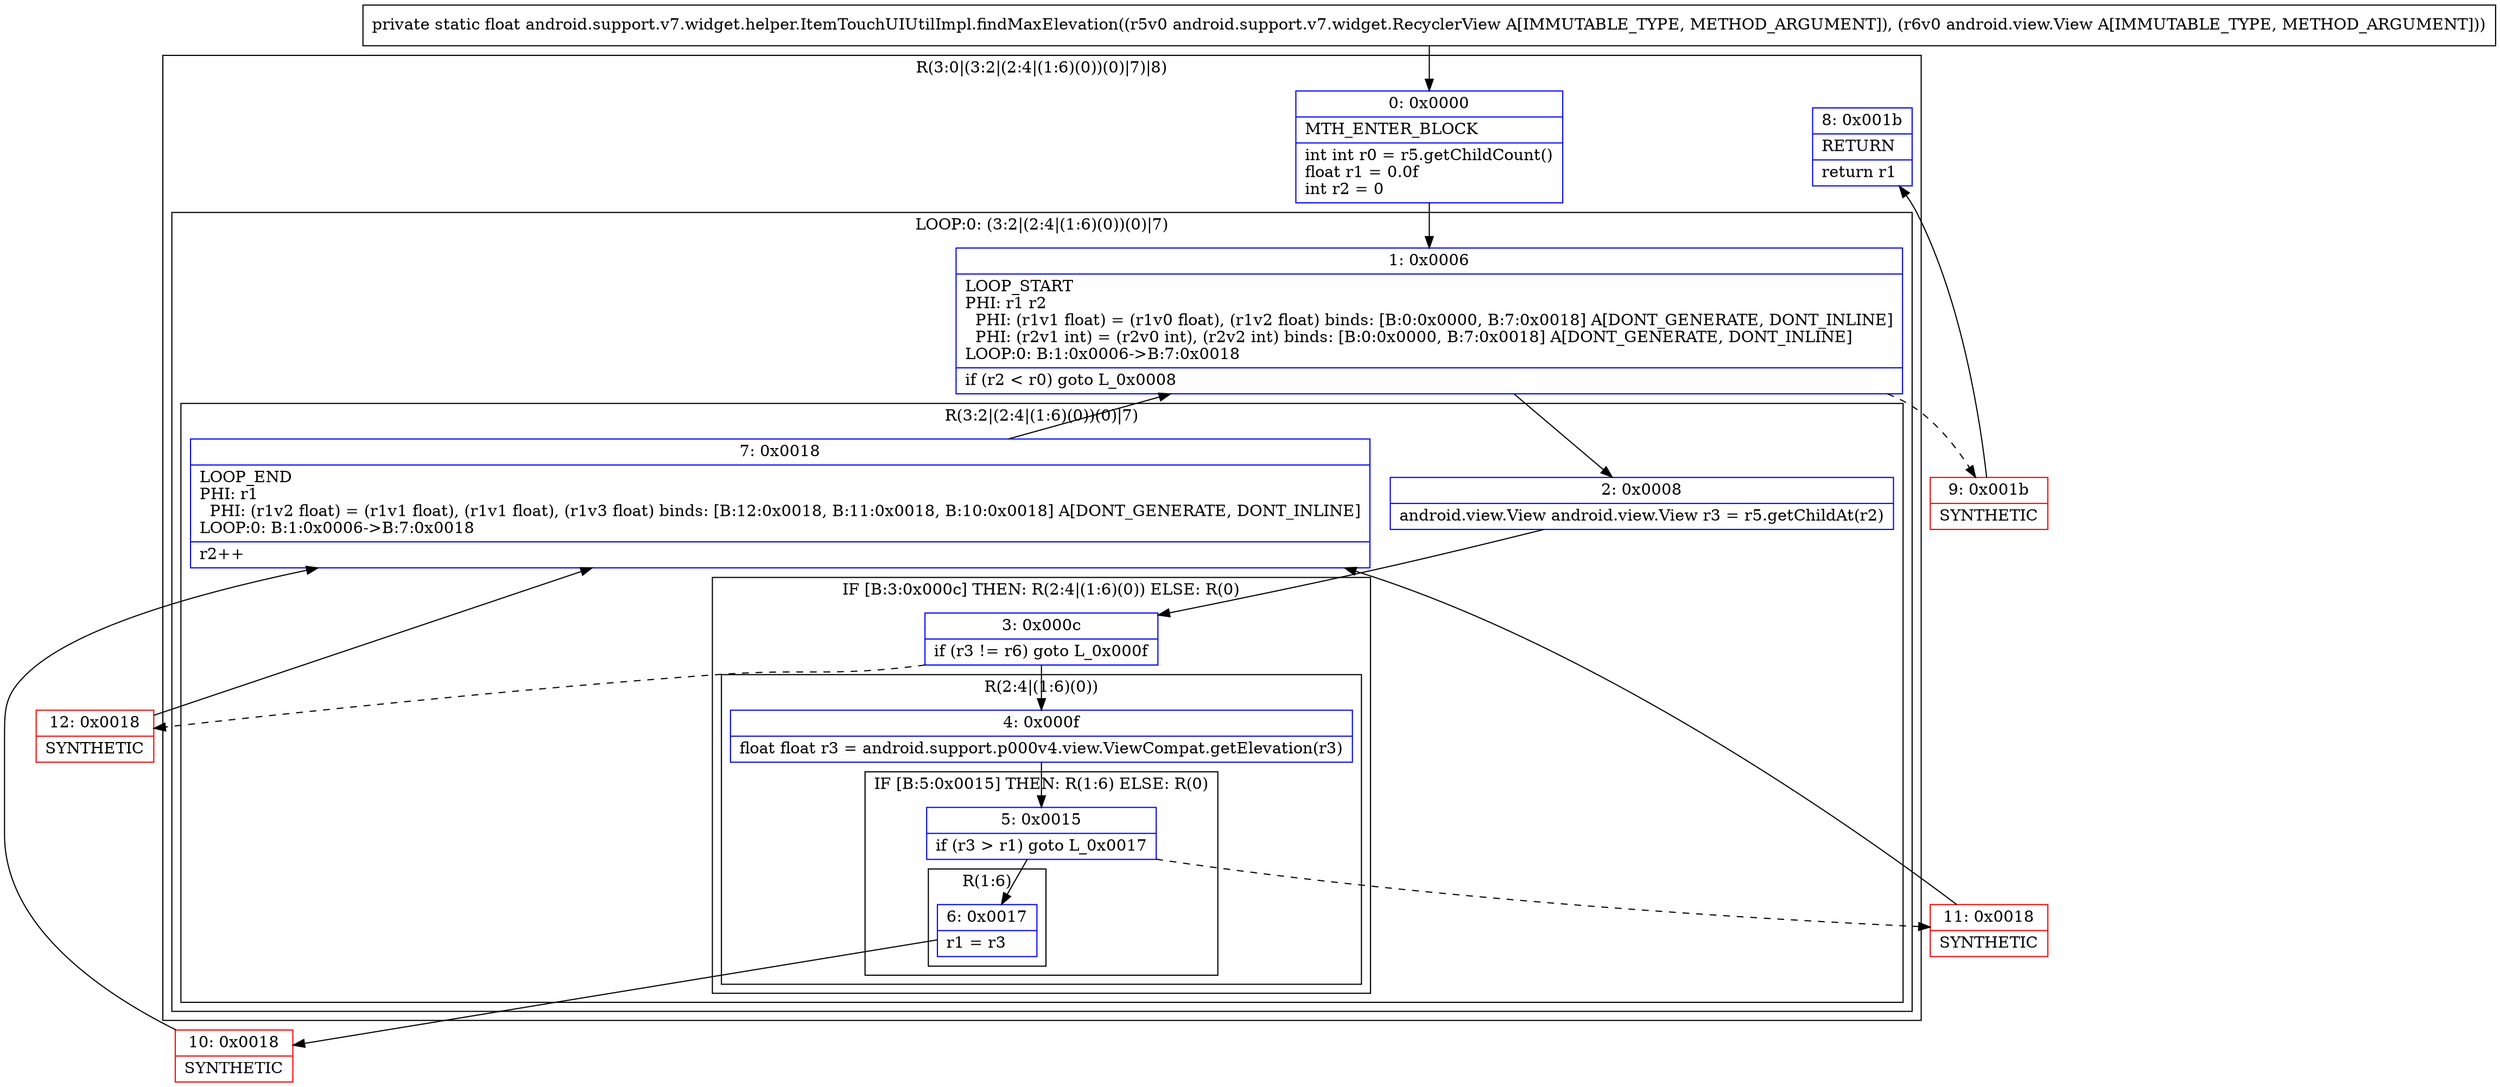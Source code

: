 digraph "CFG forandroid.support.v7.widget.helper.ItemTouchUIUtilImpl.findMaxElevation(Landroid\/support\/v7\/widget\/RecyclerView;Landroid\/view\/View;)F" {
subgraph cluster_Region_914337991 {
label = "R(3:0|(3:2|(2:4|(1:6)(0))(0)|7)|8)";
node [shape=record,color=blue];
Node_0 [shape=record,label="{0\:\ 0x0000|MTH_ENTER_BLOCK\l|int int r0 = r5.getChildCount()\lfloat r1 = 0.0f\lint r2 = 0\l}"];
subgraph cluster_LoopRegion_1128495268 {
label = "LOOP:0: (3:2|(2:4|(1:6)(0))(0)|7)";
node [shape=record,color=blue];
Node_1 [shape=record,label="{1\:\ 0x0006|LOOP_START\lPHI: r1 r2 \l  PHI: (r1v1 float) = (r1v0 float), (r1v2 float) binds: [B:0:0x0000, B:7:0x0018] A[DONT_GENERATE, DONT_INLINE]\l  PHI: (r2v1 int) = (r2v0 int), (r2v2 int) binds: [B:0:0x0000, B:7:0x0018] A[DONT_GENERATE, DONT_INLINE]\lLOOP:0: B:1:0x0006\-\>B:7:0x0018\l|if (r2 \< r0) goto L_0x0008\l}"];
subgraph cluster_Region_1194931890 {
label = "R(3:2|(2:4|(1:6)(0))(0)|7)";
node [shape=record,color=blue];
Node_2 [shape=record,label="{2\:\ 0x0008|android.view.View android.view.View r3 = r5.getChildAt(r2)\l}"];
subgraph cluster_IfRegion_526901417 {
label = "IF [B:3:0x000c] THEN: R(2:4|(1:6)(0)) ELSE: R(0)";
node [shape=record,color=blue];
Node_3 [shape=record,label="{3\:\ 0x000c|if (r3 != r6) goto L_0x000f\l}"];
subgraph cluster_Region_1294471939 {
label = "R(2:4|(1:6)(0))";
node [shape=record,color=blue];
Node_4 [shape=record,label="{4\:\ 0x000f|float float r3 = android.support.p000v4.view.ViewCompat.getElevation(r3)\l}"];
subgraph cluster_IfRegion_202069628 {
label = "IF [B:5:0x0015] THEN: R(1:6) ELSE: R(0)";
node [shape=record,color=blue];
Node_5 [shape=record,label="{5\:\ 0x0015|if (r3 \> r1) goto L_0x0017\l}"];
subgraph cluster_Region_1395664315 {
label = "R(1:6)";
node [shape=record,color=blue];
Node_6 [shape=record,label="{6\:\ 0x0017|r1 = r3\l}"];
}
subgraph cluster_Region_1330434846 {
label = "R(0)";
node [shape=record,color=blue];
}
}
}
subgraph cluster_Region_821662521 {
label = "R(0)";
node [shape=record,color=blue];
}
}
Node_7 [shape=record,label="{7\:\ 0x0018|LOOP_END\lPHI: r1 \l  PHI: (r1v2 float) = (r1v1 float), (r1v1 float), (r1v3 float) binds: [B:12:0x0018, B:11:0x0018, B:10:0x0018] A[DONT_GENERATE, DONT_INLINE]\lLOOP:0: B:1:0x0006\-\>B:7:0x0018\l|r2++\l}"];
}
}
Node_8 [shape=record,label="{8\:\ 0x001b|RETURN\l|return r1\l}"];
}
Node_9 [shape=record,color=red,label="{9\:\ 0x001b|SYNTHETIC\l}"];
Node_10 [shape=record,color=red,label="{10\:\ 0x0018|SYNTHETIC\l}"];
Node_11 [shape=record,color=red,label="{11\:\ 0x0018|SYNTHETIC\l}"];
Node_12 [shape=record,color=red,label="{12\:\ 0x0018|SYNTHETIC\l}"];
MethodNode[shape=record,label="{private static float android.support.v7.widget.helper.ItemTouchUIUtilImpl.findMaxElevation((r5v0 android.support.v7.widget.RecyclerView A[IMMUTABLE_TYPE, METHOD_ARGUMENT]), (r6v0 android.view.View A[IMMUTABLE_TYPE, METHOD_ARGUMENT])) }"];
MethodNode -> Node_0;
Node_0 -> Node_1;
Node_1 -> Node_2;
Node_1 -> Node_9[style=dashed];
Node_2 -> Node_3;
Node_3 -> Node_4;
Node_3 -> Node_12[style=dashed];
Node_4 -> Node_5;
Node_5 -> Node_6;
Node_5 -> Node_11[style=dashed];
Node_6 -> Node_10;
Node_7 -> Node_1;
Node_9 -> Node_8;
Node_10 -> Node_7;
Node_11 -> Node_7;
Node_12 -> Node_7;
}

